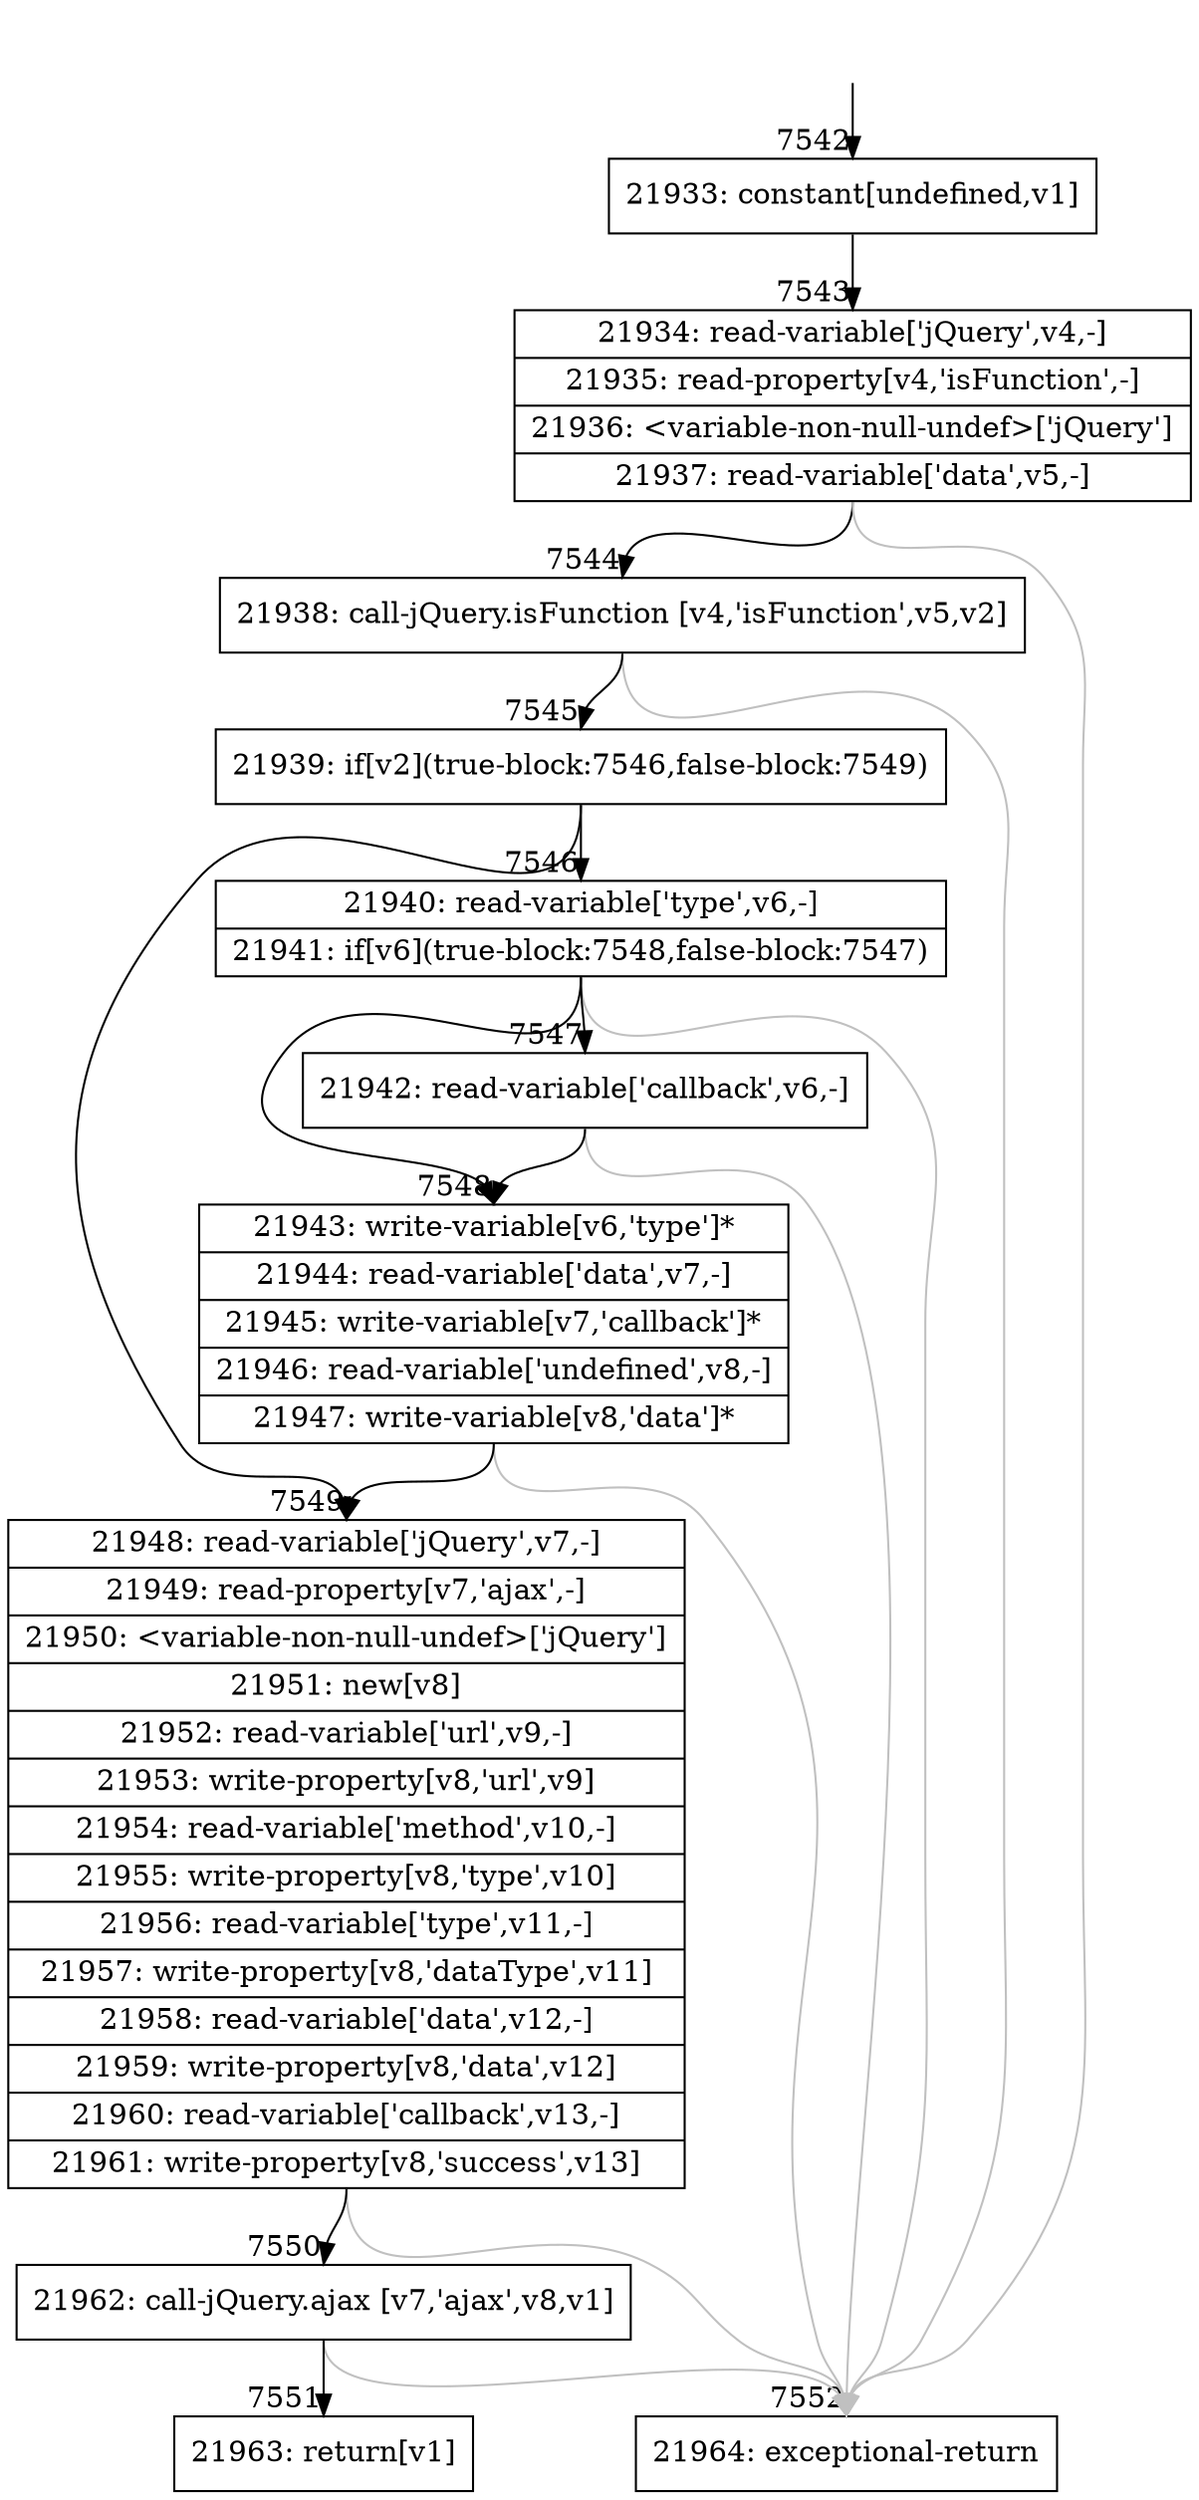 digraph {
rankdir="TD"
BB_entry479[shape=none,label=""];
BB_entry479 -> BB7542 [tailport=s, headport=n, headlabel="    7542"]
BB7542 [shape=record label="{21933: constant[undefined,v1]}" ] 
BB7542 -> BB7543 [tailport=s, headport=n, headlabel="      7543"]
BB7543 [shape=record label="{21934: read-variable['jQuery',v4,-]|21935: read-property[v4,'isFunction',-]|21936: \<variable-non-null-undef\>['jQuery']|21937: read-variable['data',v5,-]}" ] 
BB7543 -> BB7544 [tailport=s, headport=n, headlabel="      7544"]
BB7543 -> BB7552 [tailport=s, headport=n, color=gray, headlabel="      7552"]
BB7544 [shape=record label="{21938: call-jQuery.isFunction [v4,'isFunction',v5,v2]}" ] 
BB7544 -> BB7545 [tailport=s, headport=n, headlabel="      7545"]
BB7544 -> BB7552 [tailport=s, headport=n, color=gray]
BB7545 [shape=record label="{21939: if[v2](true-block:7546,false-block:7549)}" ] 
BB7545 -> BB7546 [tailport=s, headport=n, headlabel="      7546"]
BB7545 -> BB7549 [tailport=s, headport=n, headlabel="      7549"]
BB7546 [shape=record label="{21940: read-variable['type',v6,-]|21941: if[v6](true-block:7548,false-block:7547)}" ] 
BB7546 -> BB7548 [tailport=s, headport=n, headlabel="      7548"]
BB7546 -> BB7547 [tailport=s, headport=n, headlabel="      7547"]
BB7546 -> BB7552 [tailport=s, headport=n, color=gray]
BB7547 [shape=record label="{21942: read-variable['callback',v6,-]}" ] 
BB7547 -> BB7548 [tailport=s, headport=n]
BB7547 -> BB7552 [tailport=s, headport=n, color=gray]
BB7548 [shape=record label="{21943: write-variable[v6,'type']*|21944: read-variable['data',v7,-]|21945: write-variable[v7,'callback']*|21946: read-variable['undefined',v8,-]|21947: write-variable[v8,'data']*}" ] 
BB7548 -> BB7549 [tailport=s, headport=n]
BB7548 -> BB7552 [tailport=s, headport=n, color=gray]
BB7549 [shape=record label="{21948: read-variable['jQuery',v7,-]|21949: read-property[v7,'ajax',-]|21950: \<variable-non-null-undef\>['jQuery']|21951: new[v8]|21952: read-variable['url',v9,-]|21953: write-property[v8,'url',v9]|21954: read-variable['method',v10,-]|21955: write-property[v8,'type',v10]|21956: read-variable['type',v11,-]|21957: write-property[v8,'dataType',v11]|21958: read-variable['data',v12,-]|21959: write-property[v8,'data',v12]|21960: read-variable['callback',v13,-]|21961: write-property[v8,'success',v13]}" ] 
BB7549 -> BB7550 [tailport=s, headport=n, headlabel="      7550"]
BB7549 -> BB7552 [tailport=s, headport=n, color=gray]
BB7550 [shape=record label="{21962: call-jQuery.ajax [v7,'ajax',v8,v1]}" ] 
BB7550 -> BB7551 [tailport=s, headport=n, headlabel="      7551"]
BB7550 -> BB7552 [tailport=s, headport=n, color=gray]
BB7551 [shape=record label="{21963: return[v1]}" ] 
BB7552 [shape=record label="{21964: exceptional-return}" ] 
//#$~ 7619
}
